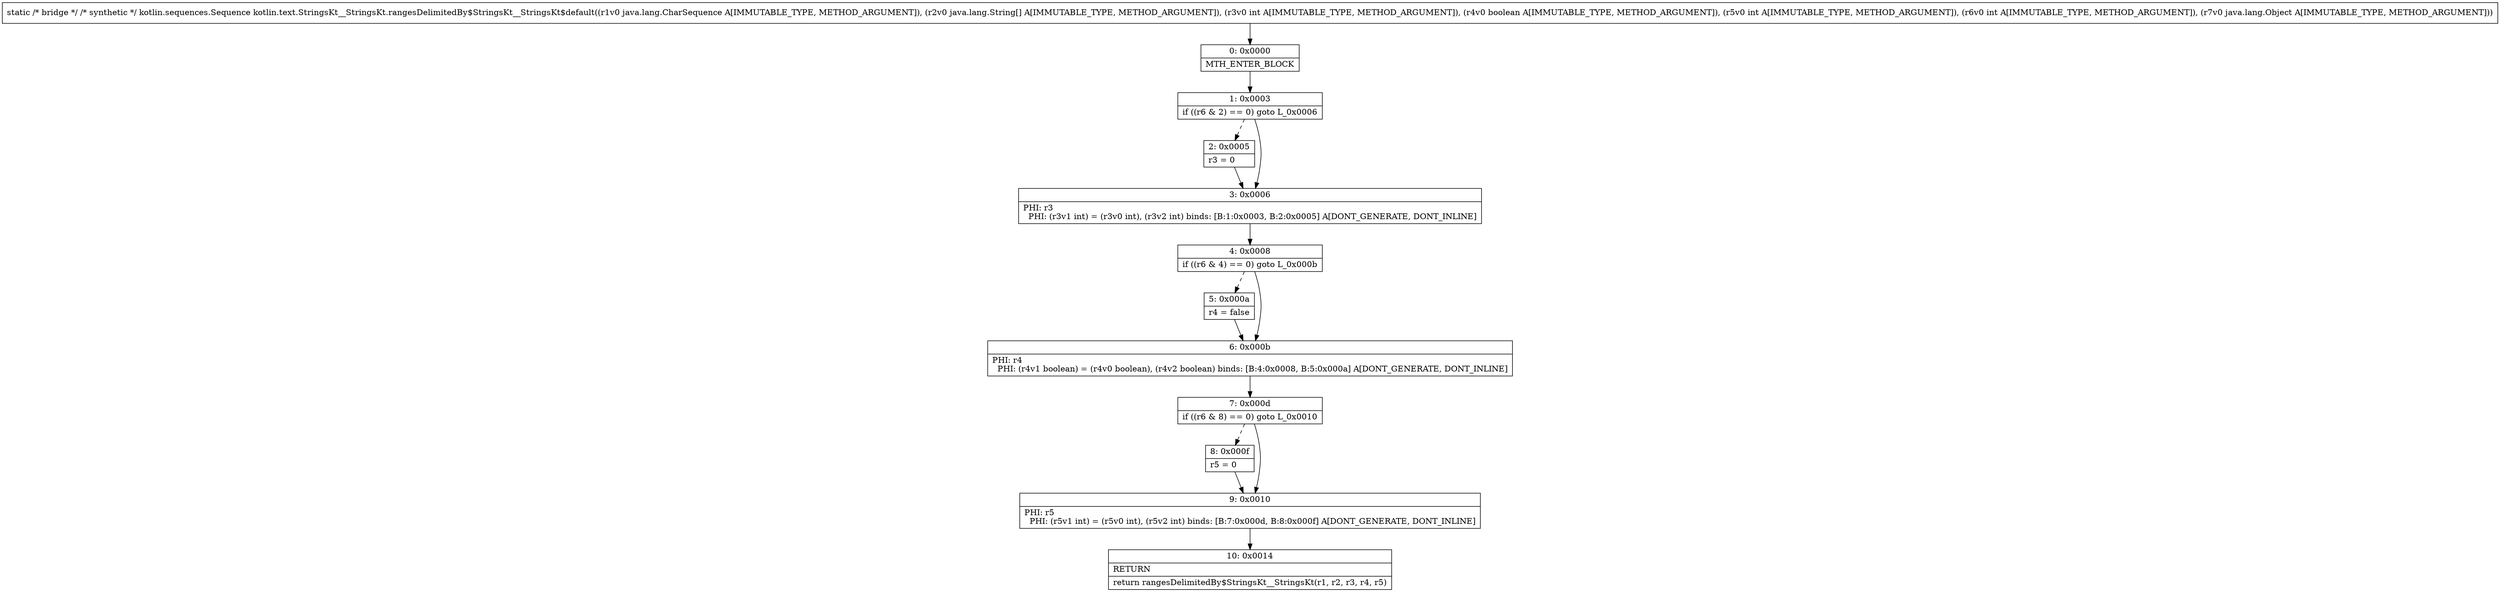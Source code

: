 digraph "CFG forkotlin.text.StringsKt__StringsKt.rangesDelimitedBy$StringsKt__StringsKt$default(Ljava\/lang\/CharSequence;[Ljava\/lang\/String;IZIILjava\/lang\/Object;)Lkotlin\/sequences\/Sequence;" {
Node_0 [shape=record,label="{0\:\ 0x0000|MTH_ENTER_BLOCK\l}"];
Node_1 [shape=record,label="{1\:\ 0x0003|if ((r6 & 2) == 0) goto L_0x0006\l}"];
Node_2 [shape=record,label="{2\:\ 0x0005|r3 = 0\l}"];
Node_3 [shape=record,label="{3\:\ 0x0006|PHI: r3 \l  PHI: (r3v1 int) = (r3v0 int), (r3v2 int) binds: [B:1:0x0003, B:2:0x0005] A[DONT_GENERATE, DONT_INLINE]\l}"];
Node_4 [shape=record,label="{4\:\ 0x0008|if ((r6 & 4) == 0) goto L_0x000b\l}"];
Node_5 [shape=record,label="{5\:\ 0x000a|r4 = false\l}"];
Node_6 [shape=record,label="{6\:\ 0x000b|PHI: r4 \l  PHI: (r4v1 boolean) = (r4v0 boolean), (r4v2 boolean) binds: [B:4:0x0008, B:5:0x000a] A[DONT_GENERATE, DONT_INLINE]\l}"];
Node_7 [shape=record,label="{7\:\ 0x000d|if ((r6 & 8) == 0) goto L_0x0010\l}"];
Node_8 [shape=record,label="{8\:\ 0x000f|r5 = 0\l}"];
Node_9 [shape=record,label="{9\:\ 0x0010|PHI: r5 \l  PHI: (r5v1 int) = (r5v0 int), (r5v2 int) binds: [B:7:0x000d, B:8:0x000f] A[DONT_GENERATE, DONT_INLINE]\l}"];
Node_10 [shape=record,label="{10\:\ 0x0014|RETURN\l|return rangesDelimitedBy$StringsKt__StringsKt(r1, r2, r3, r4, r5)\l}"];
MethodNode[shape=record,label="{static \/* bridge *\/ \/* synthetic *\/ kotlin.sequences.Sequence kotlin.text.StringsKt__StringsKt.rangesDelimitedBy$StringsKt__StringsKt$default((r1v0 java.lang.CharSequence A[IMMUTABLE_TYPE, METHOD_ARGUMENT]), (r2v0 java.lang.String[] A[IMMUTABLE_TYPE, METHOD_ARGUMENT]), (r3v0 int A[IMMUTABLE_TYPE, METHOD_ARGUMENT]), (r4v0 boolean A[IMMUTABLE_TYPE, METHOD_ARGUMENT]), (r5v0 int A[IMMUTABLE_TYPE, METHOD_ARGUMENT]), (r6v0 int A[IMMUTABLE_TYPE, METHOD_ARGUMENT]), (r7v0 java.lang.Object A[IMMUTABLE_TYPE, METHOD_ARGUMENT])) }"];
MethodNode -> Node_0;
Node_0 -> Node_1;
Node_1 -> Node_2[style=dashed];
Node_1 -> Node_3;
Node_2 -> Node_3;
Node_3 -> Node_4;
Node_4 -> Node_5[style=dashed];
Node_4 -> Node_6;
Node_5 -> Node_6;
Node_6 -> Node_7;
Node_7 -> Node_8[style=dashed];
Node_7 -> Node_9;
Node_8 -> Node_9;
Node_9 -> Node_10;
}

